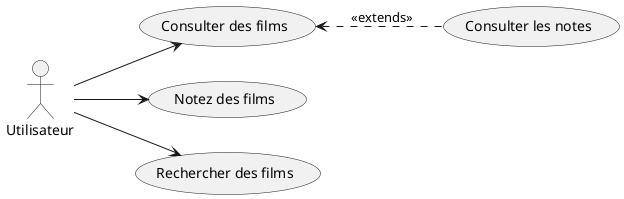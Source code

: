 @startuml
left to right direction
actor Utilisateur as User

usecase "Consulter des films" as consultMovies
usecase "Notez des films" as rateMovies
usecase "Consulter les notes" as consultRatings
usecase "Rechercher des films" as searchMovies

User --> consultMovies
User --> rateMovies
User --> searchMovies

consultMovies <.. consultRatings : <<extends>>